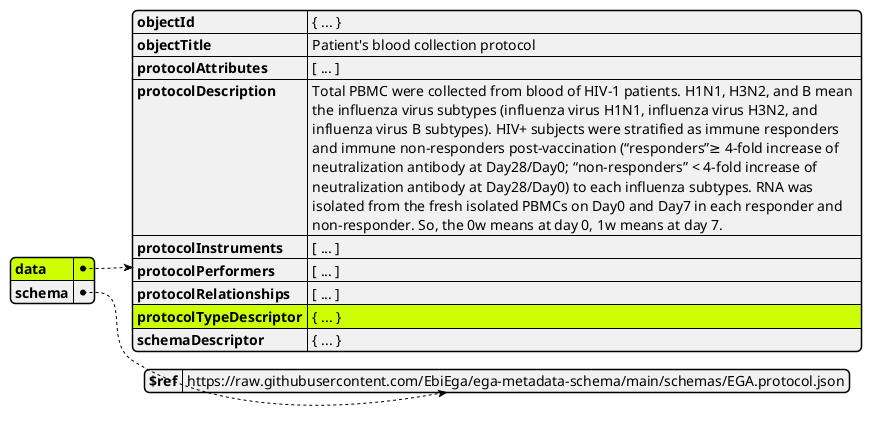 @startjson
#highlight "data" / "protocolTypeDescriptor" / "protocolSubtype" / "termId"
#highlight "data"
#highlight "data" / "protocolTypeDescriptor"
#highlight "data" / "protocolTypeDescriptor" / "protocolSubtype"

{
    "data": {
        "objectId": "{ ... }",
        "objectTitle": "Patient's blood collection protocol",
        "protocolAttributes": "[ ... ]",
        "protocolDescription": "Total PBMC were collected from blood of HIV-1 patients. H1N1, H3N2, and B mean \\nthe influenza virus subtypes (influenza virus H1N1, influenza virus H3N2, and \\ninfluenza virus B subtypes). HIV+ subjects were stratified as immune responders \\nand immune non-responders post-vaccination (\u201cresponders\u201d\u2265 4-fold increase of \\nneutralization antibody at Day28/Day0; \u201cnon-responders\u201d < 4-fold increase of \\nneutralization antibody at Day28/Day0) to each influenza subtypes. RNA was \\nisolated from the fresh isolated PBMCs on Day0 and Day7 in each responder and \\nnon-responder. So, the 0w means at day 0, 1w means at day 7.",
        "protocolInstruments": "[ ... ]",
        "protocolPerformers": "[ ... ]",
        "protocolRelationships": "[ ... ]",
        "protocolTypeDescriptor": "{ ... }",
        "schemaDescriptor": "{ ... }"
    },
    "schema": {
        "$ref": "https://raw.githubusercontent.com/EbiEga/ega-metadata-schema/main/schemas/EGA.protocol.json"
    }
}
@endjson